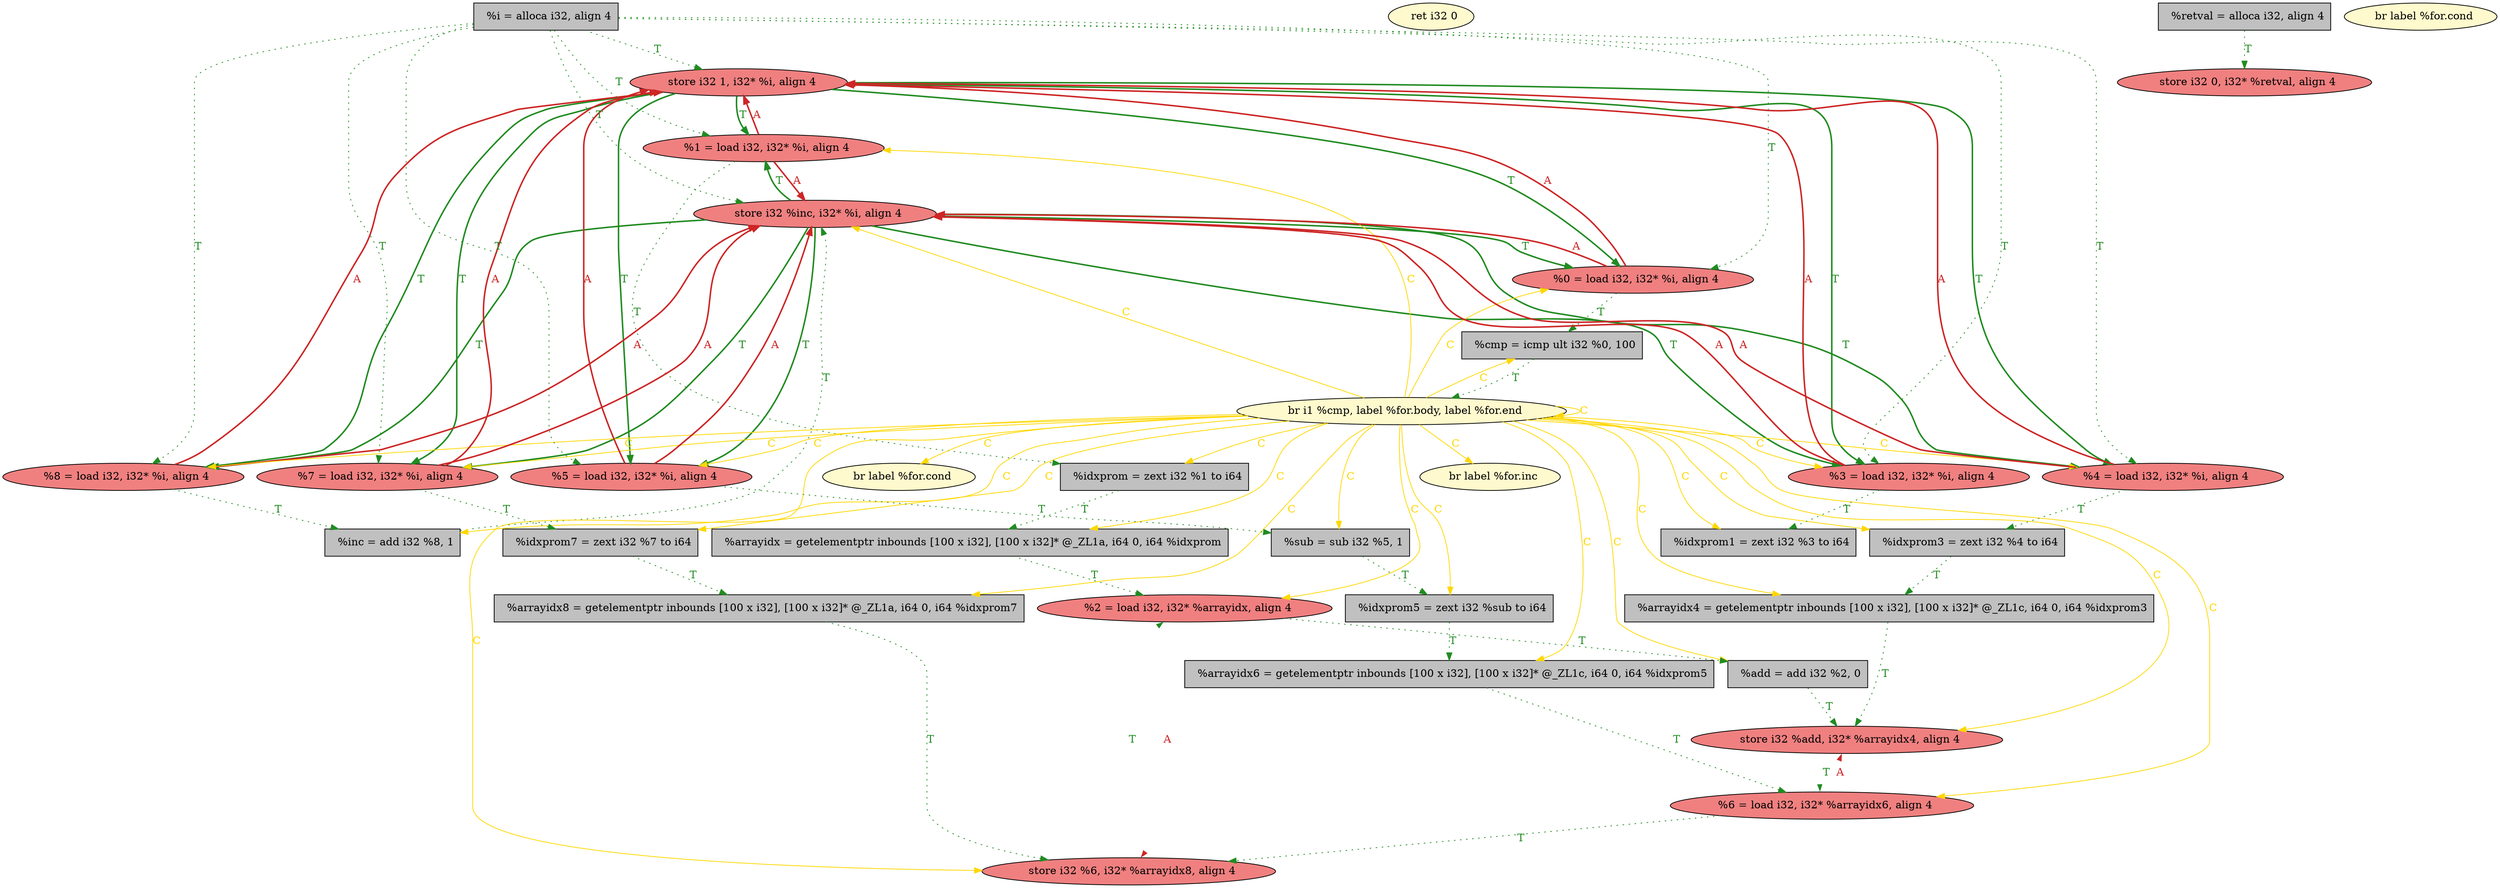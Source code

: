 
digraph G {


node30 [fillcolor=lightcoral,label="  store i32 1, i32* %i, align 4",shape=ellipse,style=filled ]
node28 [fillcolor=grey,label="  %arrayidx4 = getelementptr inbounds [100 x i32], [100 x i32]* @_ZL1c, i64 0, i64 %idxprom3",shape=rectangle,style=filled ]
node25 [fillcolor=lemonchiffon,label="  br label %for.cond",shape=ellipse,style=filled ]
node33 [fillcolor=lightcoral,label="  %1 = load i32, i32* %i, align 4",shape=ellipse,style=filled ]
node22 [fillcolor=lemonchiffon,label="  ret i32 0",shape=ellipse,style=filled ]
node21 [fillcolor=lightcoral,label="  store i32 %6, i32* %arrayidx8, align 4",shape=ellipse,style=filled ]
node29 [fillcolor=grey,label="  %idxprom3 = zext i32 %4 to i64",shape=rectangle,style=filled ]
node20 [fillcolor=lightcoral,label="  store i32 %inc, i32* %i, align 4",shape=ellipse,style=filled ]
node19 [fillcolor=lightcoral,label="  %8 = load i32, i32* %i, align 4",shape=ellipse,style=filled ]
node18 [fillcolor=grey,label="  %idxprom7 = zext i32 %7 to i64",shape=rectangle,style=filled ]
node31 [fillcolor=lightcoral,label="  store i32 0, i32* %retval, align 4",shape=ellipse,style=filled ]
node17 [fillcolor=grey,label="  %inc = add i32 %8, 1",shape=rectangle,style=filled ]
node27 [fillcolor=grey,label="  %arrayidx6 = getelementptr inbounds [100 x i32], [100 x i32]* @_ZL1c, i64 0, i64 %idxprom5",shape=rectangle,style=filled ]
node16 [fillcolor=grey,label="  %idxprom = zext i32 %1 to i64",shape=rectangle,style=filled ]
node4 [fillcolor=lemonchiffon,label="  br i1 %cmp, label %for.body, label %for.end",shape=ellipse,style=filled ]
node8 [fillcolor=grey,label="  %arrayidx = getelementptr inbounds [100 x i32], [100 x i32]* @_ZL1a, i64 0, i64 %idxprom",shape=rectangle,style=filled ]
node26 [fillcolor=lightcoral,label="  %7 = load i32, i32* %i, align 4",shape=ellipse,style=filled ]
node15 [fillcolor=grey,label="  %idxprom1 = zext i32 %3 to i64",shape=rectangle,style=filled ]
node0 [fillcolor=lightcoral,label="  %4 = load i32, i32* %i, align 4",shape=ellipse,style=filled ]
node24 [fillcolor=grey,label="  %sub = sub i32 %5, 1",shape=rectangle,style=filled ]
node11 [fillcolor=grey,label="  %cmp = icmp ult i32 %0, 100",shape=rectangle,style=filled ]
node3 [fillcolor=grey,label="  %add = add i32 %2, 0",shape=rectangle,style=filled ]
node2 [fillcolor=grey,label="  %arrayidx8 = getelementptr inbounds [100 x i32], [100 x i32]* @_ZL1a, i64 0, i64 %idxprom7",shape=rectangle,style=filled ]
node32 [fillcolor=grey,label="  %idxprom5 = zext i32 %sub to i64",shape=rectangle,style=filled ]
node12 [fillcolor=lightcoral,label="  %0 = load i32, i32* %i, align 4",shape=ellipse,style=filled ]
node13 [fillcolor=lightcoral,label="  %5 = load i32, i32* %i, align 4",shape=ellipse,style=filled ]
node1 [fillcolor=lemonchiffon,label="  br label %for.cond",shape=ellipse,style=filled ]
node6 [fillcolor=lightcoral,label="  %2 = load i32, i32* %arrayidx, align 4",shape=ellipse,style=filled ]
node14 [fillcolor=lemonchiffon,label="  br label %for.inc",shape=ellipse,style=filled ]
node7 [fillcolor=lightcoral,label="  store i32 %add, i32* %arrayidx4, align 4",shape=ellipse,style=filled ]
node23 [fillcolor=grey,label="  %retval = alloca i32, align 4",shape=rectangle,style=filled ]
node9 [fillcolor=grey,label="  %i = alloca i32, align 4",shape=rectangle,style=filled ]
node5 [fillcolor=lightcoral,label="  %6 = load i32, i32* %arrayidx6, align 4",shape=ellipse,style=filled ]
node10 [fillcolor=lightcoral,label="  %3 = load i32, i32* %i, align 4",shape=ellipse,style=filled ]

node4->node15 [color=gold,label="C",fontcolor=gold ]
node4->node8 [color=gold,label="C",fontcolor=gold ]
node4->node16 [color=gold,label="C",fontcolor=gold ]
node26->node20 [style=solid,color=firebrick3,label="A",penwidth=2.0,fontcolor=firebrick3 ]
node4->node19 [color=gold,label="C",fontcolor=gold ]
node4->node3 [color=gold,label="C",fontcolor=gold ]
node10->node20 [style=solid,color=firebrick3,label="A",penwidth=2.0,fontcolor=firebrick3 ]
node30->node33 [style=solid,color=forestgreen,label="T",penwidth=2.0,fontcolor=forestgreen ]
node9->node30 [style=dotted,color=forestgreen,label="T",penwidth=1.0,fontcolor=forestgreen ]
node19->node20 [style=solid,color=firebrick3,label="A",penwidth=2.0,fontcolor=firebrick3 ]
node4->node6 [color=gold,label="C",fontcolor=gold ]
node12->node20 [style=solid,color=firebrick3,label="A",penwidth=2.0,fontcolor=firebrick3 ]
node4->node4 [color=gold,label="C",fontcolor=gold ]
node11->node4 [style=dotted,color=forestgreen,label="T",penwidth=1.0,fontcolor=forestgreen ]
node3->node7 [style=dotted,color=forestgreen,label="T",penwidth=1.0,fontcolor=forestgreen ]
node9->node26 [style=dotted,color=forestgreen,label="T",penwidth=1.0,fontcolor=forestgreen ]
node10->node30 [style=solid,color=firebrick3,label="A",penwidth=2.0,fontcolor=firebrick3 ]
node12->node11 [style=dotted,color=forestgreen,label="T",penwidth=1.0,fontcolor=forestgreen ]
node9->node10 [style=dotted,color=forestgreen,label="T",penwidth=1.0,fontcolor=forestgreen ]
node9->node12 [style=dotted,color=forestgreen,label="T",penwidth=1.0,fontcolor=forestgreen ]
node9->node19 [style=dotted,color=forestgreen,label="T",penwidth=1.0,fontcolor=forestgreen ]
node4->node27 [color=gold,label="C",fontcolor=gold ]
node9->node0 [style=dotted,color=forestgreen,label="T",penwidth=1.0,fontcolor=forestgreen ]
node4->node26 [color=gold,label="C",fontcolor=gold ]
node6->node3 [style=dotted,color=forestgreen,label="T",penwidth=1.0,fontcolor=forestgreen ]
node20->node13 [style=solid,color=forestgreen,label="T",penwidth=2.0,fontcolor=forestgreen ]
node4->node25 [color=gold,label="C",fontcolor=gold ]
node13->node20 [style=solid,color=firebrick3,label="A",penwidth=2.0,fontcolor=firebrick3 ]
node4->node18 [color=gold,label="C",fontcolor=gold ]
node4->node11 [color=gold,label="C",fontcolor=gold ]
node4->node14 [color=gold,label="C",fontcolor=gold ]
node17->node20 [style=dotted,color=forestgreen,label="T",penwidth=1.0,fontcolor=forestgreen ]
node30->node19 [style=solid,color=forestgreen,label="T",penwidth=2.0,fontcolor=forestgreen ]
node20->node33 [style=solid,color=forestgreen,label="T",penwidth=2.0,fontcolor=forestgreen ]
node30->node10 [style=solid,color=forestgreen,label="T",penwidth=2.0,fontcolor=forestgreen ]
node4->node2 [color=gold,label="C",fontcolor=gold ]
node4->node7 [color=gold,label="C",fontcolor=gold ]
node23->node31 [style=dotted,color=forestgreen,label="T",penwidth=1.0,fontcolor=forestgreen ]
node29->node28 [style=dotted,color=forestgreen,label="T",penwidth=1.0,fontcolor=forestgreen ]
node20->node0 [style=solid,color=forestgreen,label="T",penwidth=2.0,fontcolor=forestgreen ]
node4->node21 [color=gold,label="C",fontcolor=gold ]
node4->node29 [color=gold,label="C",fontcolor=gold ]
node9->node13 [style=dotted,color=forestgreen,label="T",penwidth=1.0,fontcolor=forestgreen ]
node19->node30 [style=solid,color=firebrick3,label="A",penwidth=2.0,fontcolor=firebrick3 ]
node4->node10 [color=gold,label="C",fontcolor=gold ]
node20->node19 [style=solid,color=forestgreen,label="T",penwidth=2.0,fontcolor=forestgreen ]
node20->node12 [style=solid,color=forestgreen,label="T",penwidth=2.0,fontcolor=forestgreen ]
node4->node20 [color=gold,label="C",fontcolor=gold ]
node13->node24 [style=dotted,color=forestgreen,label="T",penwidth=1.0,fontcolor=forestgreen ]
node4->node12 [color=gold,label="C",fontcolor=gold ]
node4->node17 [color=gold,label="C",fontcolor=gold ]
node30->node13 [style=solid,color=forestgreen,label="T",penwidth=2.0,fontcolor=forestgreen ]
node4->node13 [color=gold,label="C",fontcolor=gold ]
node8->node6 [style=dotted,color=forestgreen,label="T",penwidth=1.0,fontcolor=forestgreen ]
node10->node15 [style=dotted,color=forestgreen,label="T",penwidth=1.0,fontcolor=forestgreen ]
node16->node8 [style=dotted,color=forestgreen,label="T",penwidth=1.0,fontcolor=forestgreen ]
node13->node30 [style=solid,color=firebrick3,label="A",penwidth=2.0,fontcolor=firebrick3 ]
node5->node21 [style=dotted,color=forestgreen,label="T",penwidth=1.0,fontcolor=forestgreen ]
node9->node33 [style=dotted,color=forestgreen,label="T",penwidth=1.0,fontcolor=forestgreen ]
node5->node7 [style=solid,color=firebrick3,label="A",penwidth=0.0,fontcolor=firebrick3 ]
node24->node32 [style=dotted,color=forestgreen,label="T",penwidth=1.0,fontcolor=forestgreen ]
node32->node27 [style=dotted,color=forestgreen,label="T",penwidth=1.0,fontcolor=forestgreen ]
node18->node2 [style=dotted,color=forestgreen,label="T",penwidth=1.0,fontcolor=forestgreen ]
node27->node5 [style=dotted,color=forestgreen,label="T",penwidth=1.0,fontcolor=forestgreen ]
node2->node21 [style=dotted,color=forestgreen,label="T",penwidth=1.0,fontcolor=forestgreen ]
node33->node16 [style=dotted,color=forestgreen,label="T",penwidth=1.0,fontcolor=forestgreen ]
node26->node18 [style=dotted,color=forestgreen,label="T",penwidth=1.0,fontcolor=forestgreen ]
node4->node32 [color=gold,label="C",fontcolor=gold ]
node28->node7 [style=dotted,color=forestgreen,label="T",penwidth=1.0,fontcolor=forestgreen ]
node0->node29 [style=dotted,color=forestgreen,label="T",penwidth=1.0,fontcolor=forestgreen ]
node4->node0 [color=gold,label="C",fontcolor=gold ]
node4->node28 [color=gold,label="C",fontcolor=gold ]
node4->node24 [color=gold,label="C",fontcolor=gold ]
node4->node5 [color=gold,label="C",fontcolor=gold ]
node26->node30 [style=solid,color=firebrick3,label="A",penwidth=2.0,fontcolor=firebrick3 ]
node30->node26 [style=solid,color=forestgreen,label="T",penwidth=2.0,fontcolor=forestgreen ]
node9->node20 [style=dotted,color=forestgreen,label="T",penwidth=1.0,fontcolor=forestgreen ]
node30->node12 [style=solid,color=forestgreen,label="T",penwidth=2.0,fontcolor=forestgreen ]
node30->node0 [style=solid,color=forestgreen,label="T",penwidth=2.0,fontcolor=forestgreen ]
node6->node21 [style=solid,color=firebrick3,label="A",penwidth=0.0,fontcolor=firebrick3 ]
node12->node30 [style=solid,color=firebrick3,label="A",penwidth=2.0,fontcolor=firebrick3 ]
node20->node26 [style=solid,color=forestgreen,label="T",penwidth=2.0,fontcolor=forestgreen ]
node19->node17 [style=dotted,color=forestgreen,label="T",penwidth=1.0,fontcolor=forestgreen ]
node20->node10 [style=solid,color=forestgreen,label="T",penwidth=2.0,fontcolor=forestgreen ]
node4->node33 [color=gold,label="C",fontcolor=gold ]
node0->node30 [style=solid,color=firebrick3,label="A",penwidth=2.0,fontcolor=firebrick3 ]
node33->node20 [style=solid,color=firebrick3,label="A",penwidth=2.0,fontcolor=firebrick3 ]
node7->node5 [style=solid,color=forestgreen,label="T",penwidth=0.0,fontcolor=forestgreen ]
node0->node20 [style=solid,color=firebrick3,label="A",penwidth=2.0,fontcolor=firebrick3 ]
node33->node30 [style=solid,color=firebrick3,label="A",penwidth=2.0,fontcolor=firebrick3 ]
node21->node6 [style=solid,color=forestgreen,label="T",penwidth=0.0,fontcolor=forestgreen ]


}
